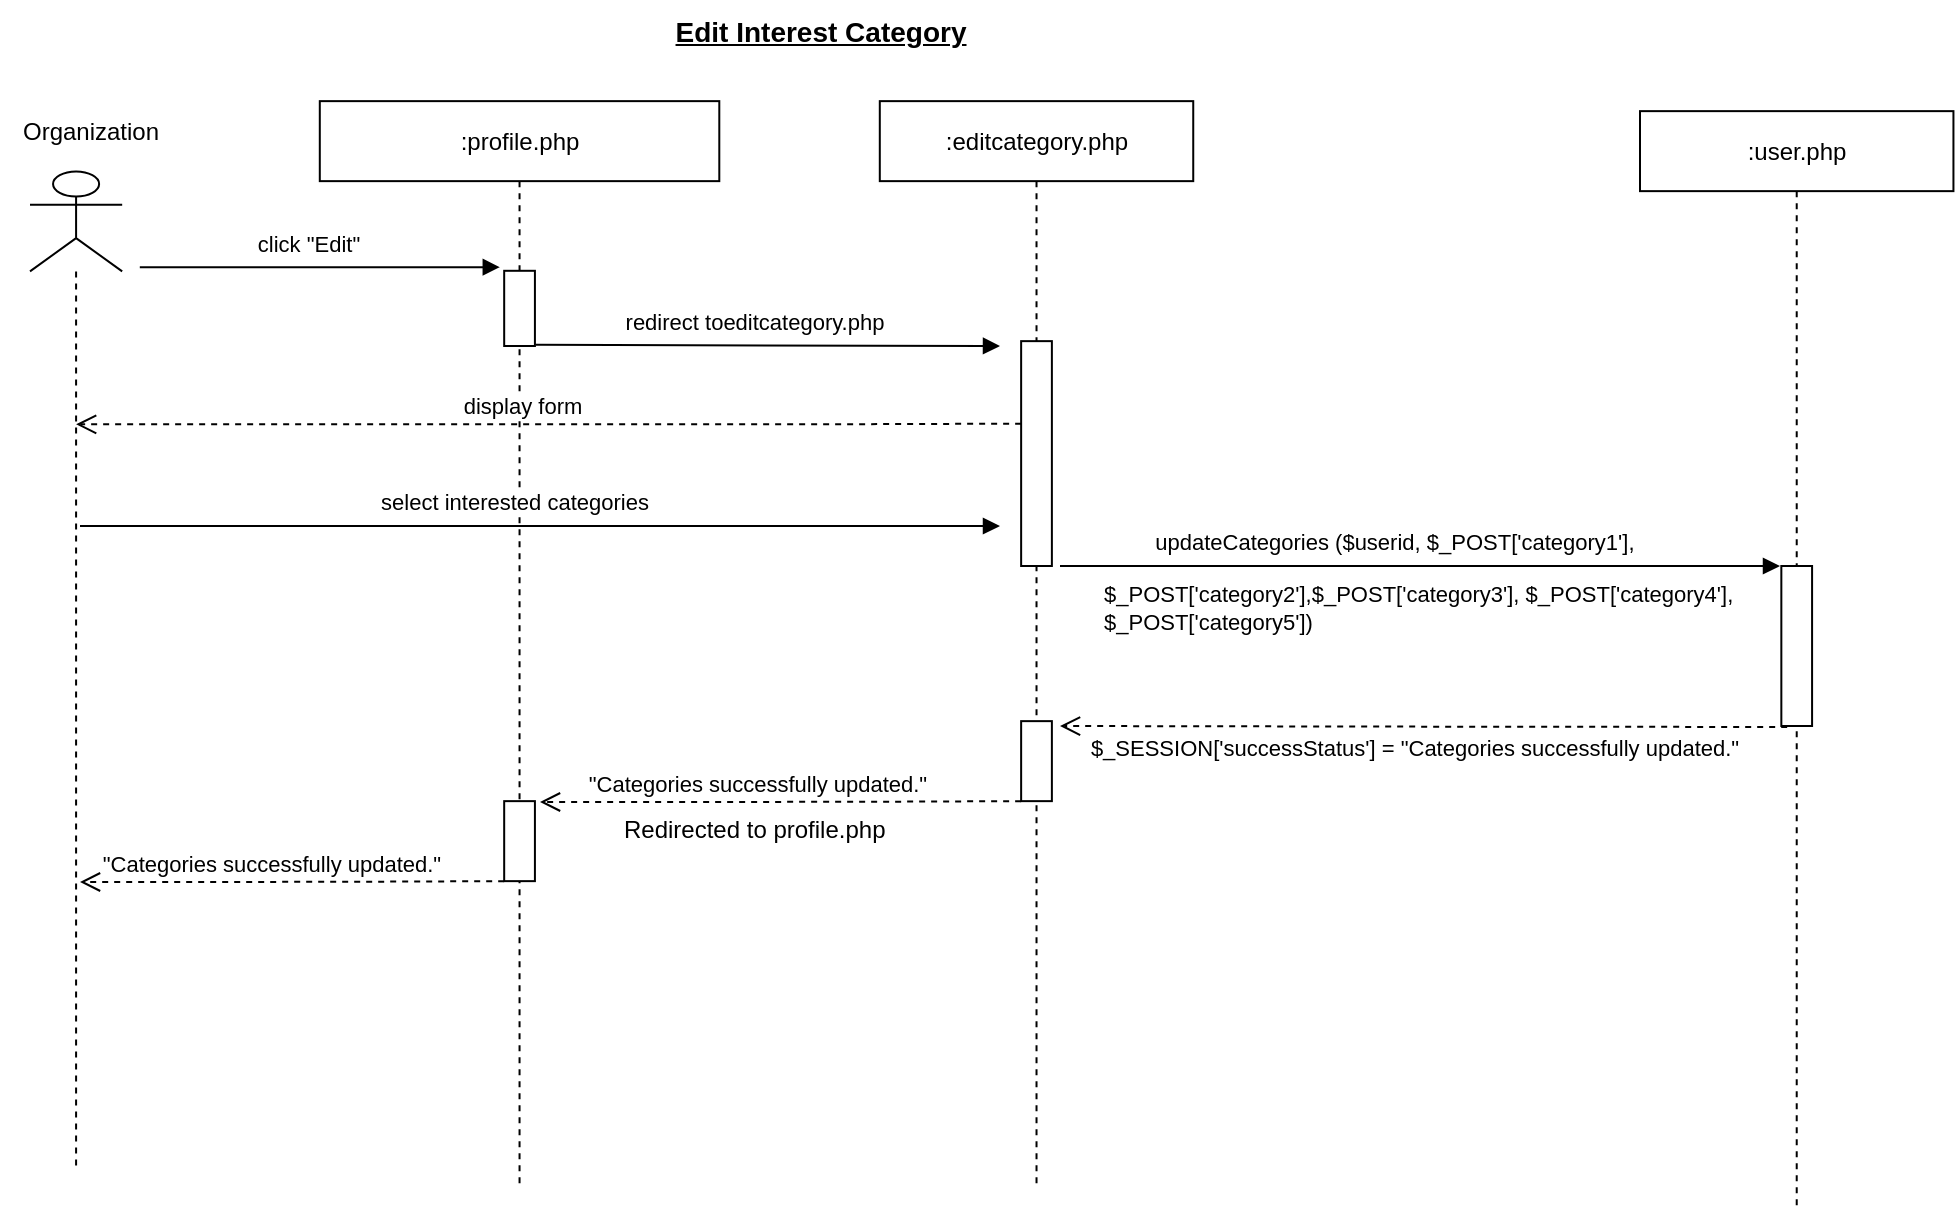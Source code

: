 <mxfile version="21.2.8" type="device">
  <diagram id="p1WFtV5cTaJLbCV86L4F" name="Page-1">
    <mxGraphModel dx="674" dy="899" grid="1" gridSize="10" guides="1" tooltips="1" connect="1" arrows="1" fold="1" page="1" pageScale="1" pageWidth="1169" pageHeight="827" math="0" shadow="0">
      <root>
        <mxCell id="0" />
        <mxCell id="1" parent="0" />
        <mxCell id="Lrtluq5l5MD6FJIpUNIz-31" value=":user.php" style="shape=umlLifeline;perimeter=lifelinePerimeter;whiteSpace=wrap;html=1;container=0;collapsible=0;recursiveResize=0;outlineConnect=0;" parent="1" vertex="1">
          <mxGeometry x="2160" y="132.57" width="156.72" height="547.43" as="geometry" />
        </mxCell>
        <mxCell id="Lrtluq5l5MD6FJIpUNIz-32" value="click &quot;Edit&quot;" style="html=1;verticalAlign=bottom;endArrow=block;rounded=0;elbow=vertical;" parent="1" edge="1">
          <mxGeometry x="-0.059" y="3" width="80" relative="1" as="geometry">
            <mxPoint x="1409.9" y="210.57" as="sourcePoint" />
            <mxPoint x="1589.9" y="210.57" as="targetPoint" />
            <mxPoint as="offset" />
          </mxGeometry>
        </mxCell>
        <mxCell id="Lrtluq5l5MD6FJIpUNIz-33" value="" style="shape=umlLifeline;participant=umlActor;perimeter=lifelinePerimeter;whiteSpace=wrap;html=1;container=0;collapsible=0;recursiveResize=0;verticalAlign=top;spacingTop=36;outlineConnect=0;fontFamily=Helvetica;fontSize=12;fontColor=default;align=center;strokeColor=default;fillColor=default;size=50;" parent="1" vertex="1">
          <mxGeometry x="1355" y="162.71" width="46.09" height="497.29" as="geometry" />
        </mxCell>
        <mxCell id="Lrtluq5l5MD6FJIpUNIz-34" value="Organization" style="text;html=1;align=center;verticalAlign=middle;resizable=1;points=[];autosize=1;strokeColor=none;fillColor=none;container=0;movable=1;rotatable=1;deletable=1;editable=1;connectable=1;locked=0;" parent="1" vertex="1">
          <mxGeometry x="1340" y="127.57" width="90" height="30" as="geometry" />
        </mxCell>
        <mxCell id="Lrtluq5l5MD6FJIpUNIz-35" value=":profile.php" style="shape=umlLifeline;perimeter=lifelinePerimeter;whiteSpace=wrap;html=1;container=0;collapsible=0;recursiveResize=0;outlineConnect=0;" parent="1" vertex="1">
          <mxGeometry x="1499.9" y="127.57" width="199.75" height="542.43" as="geometry" />
        </mxCell>
        <mxCell id="Lrtluq5l5MD6FJIpUNIz-38" value="" style="html=1;points=[];perimeter=orthogonalPerimeter;container=0;" parent="1" vertex="1">
          <mxGeometry x="1592.09" y="212.4" width="15.37" height="37.6" as="geometry" />
        </mxCell>
        <mxCell id="Lrtluq5l5MD6FJIpUNIz-40" value=":editcategory.php" style="shape=umlLifeline;perimeter=lifelinePerimeter;whiteSpace=wrap;html=1;container=0;collapsible=0;recursiveResize=0;outlineConnect=0;" parent="1" vertex="1">
          <mxGeometry x="1779.9" y="127.57" width="156.72" height="542.43" as="geometry" />
        </mxCell>
        <mxCell id="Lrtluq5l5MD6FJIpUNIz-41" value="&lt;font style=&quot;font-size: 14px;&quot;&gt;&lt;b&gt;&lt;u&gt;Edit Interest Category&lt;/u&gt;&lt;/b&gt;&lt;/font&gt;" style="text;html=1;align=center;verticalAlign=middle;resizable=0;points=[];autosize=1;strokeColor=none;fillColor=none;" parent="1" vertex="1">
          <mxGeometry x="1665.46" y="77.57" width="170" height="30" as="geometry" />
        </mxCell>
        <mxCell id="Lrtluq5l5MD6FJIpUNIz-42" value="redirect toeditcategory.php" style="html=1;verticalAlign=bottom;endArrow=block;rounded=0;elbow=vertical;exitX=1.016;exitY=0.984;exitDx=0;exitDy=0;exitPerimeter=0;" parent="1" edge="1" source="Lrtluq5l5MD6FJIpUNIz-38">
          <mxGeometry x="-0.059" y="3" width="80" relative="1" as="geometry">
            <mxPoint x="1620" y="250" as="sourcePoint" />
            <mxPoint x="1840" y="250" as="targetPoint" />
            <mxPoint as="offset" />
          </mxGeometry>
        </mxCell>
        <mxCell id="Lrtluq5l5MD6FJIpUNIz-43" value="" style="html=1;points=[];perimeter=orthogonalPerimeter;container=0;" parent="1" vertex="1">
          <mxGeometry x="1850.57" y="247.57" width="15.37" height="112.43" as="geometry" />
        </mxCell>
        <mxCell id="Lrtluq5l5MD6FJIpUNIz-53" value="" style="html=1;points=[];perimeter=orthogonalPerimeter;container=0;" parent="1" vertex="1">
          <mxGeometry x="1850.57" y="437.57" width="15.37" height="40" as="geometry" />
        </mxCell>
        <mxCell id="Lrtluq5l5MD6FJIpUNIz-58" value="" style="html=1;points=[];perimeter=orthogonalPerimeter;container=0;" parent="1" vertex="1">
          <mxGeometry x="2230.67" y="360" width="15.37" height="80" as="geometry" />
        </mxCell>
        <mxCell id="nhdArHmGTVHR8ykfnRJ2-3" value="updateCategories ($userid, $_POST[&#39;category1&#39;],&amp;nbsp;&amp;nbsp;" style="html=1;verticalAlign=bottom;endArrow=block;rounded=0;elbow=vertical;" edge="1" parent="1">
          <mxGeometry x="-0.059" y="3" width="80" relative="1" as="geometry">
            <mxPoint x="1870" y="360" as="sourcePoint" />
            <mxPoint x="2230" y="360" as="targetPoint" />
            <mxPoint as="offset" />
          </mxGeometry>
        </mxCell>
        <mxCell id="nhdArHmGTVHR8ykfnRJ2-5" value="$_SESSION[&#39;successStatus&#39;] = &quot;Categories successfully updated.&quot;" style="html=1;verticalAlign=bottom;endArrow=open;dashed=1;endSize=8;rounded=0;elbow=vertical;exitX=0.19;exitY=1.006;exitDx=0;exitDy=0;exitPerimeter=0;" edge="1" parent="1" source="Lrtluq5l5MD6FJIpUNIz-58">
          <mxGeometry x="0.028" y="20" relative="1" as="geometry">
            <mxPoint x="2174.28" y="440" as="sourcePoint" />
            <mxPoint x="1870" y="440" as="targetPoint" />
            <mxPoint as="offset" />
            <Array as="points">
              <mxPoint x="2069.729" y="440.352" />
            </Array>
          </mxGeometry>
        </mxCell>
        <mxCell id="nhdArHmGTVHR8ykfnRJ2-7" value="display form" style="html=1;verticalAlign=bottom;endArrow=open;dashed=1;endSize=8;rounded=0;elbow=vertical;" edge="1" parent="1" target="Lrtluq5l5MD6FJIpUNIz-33">
          <mxGeometry x="0.059" relative="1" as="geometry">
            <mxPoint x="1850.57" y="288.82" as="sourcePoint" />
            <mxPoint x="1601.53" y="288.82" as="targetPoint" />
            <mxPoint as="offset" />
            <Array as="points">
              <mxPoint x="1746.019" y="289.172" />
            </Array>
          </mxGeometry>
        </mxCell>
        <mxCell id="nhdArHmGTVHR8ykfnRJ2-8" value="select interested categories" style="html=1;verticalAlign=bottom;endArrow=block;rounded=0;elbow=vertical;" edge="1" parent="1">
          <mxGeometry x="-0.059" y="3" width="80" relative="1" as="geometry">
            <mxPoint x="1380" y="340" as="sourcePoint" />
            <mxPoint x="1840" y="340" as="targetPoint" />
            <mxPoint as="offset" />
          </mxGeometry>
        </mxCell>
        <mxCell id="nhdArHmGTVHR8ykfnRJ2-10" value="&lt;font style=&quot;font-size: 11px;&quot;&gt;$_POST[&#39;category2&#39;],$_POST[&#39;category3&#39;], $_POST[&#39;category4&#39;], $_POST[&#39;category5&#39;])&lt;/font&gt;" style="text;whiteSpace=wrap;html=1;" vertex="1" parent="1">
          <mxGeometry x="1890" y="360" width="320" height="40" as="geometry" />
        </mxCell>
        <mxCell id="nhdArHmGTVHR8ykfnRJ2-12" value="" style="html=1;points=[];perimeter=orthogonalPerimeter;container=0;" vertex="1" parent="1">
          <mxGeometry x="1592.09" y="477.57" width="15.37" height="40" as="geometry" />
        </mxCell>
        <mxCell id="nhdArHmGTVHR8ykfnRJ2-14" value="&quot;Categories successfully updated.&quot;&amp;nbsp;" style="html=1;verticalAlign=bottom;endArrow=open;dashed=1;endSize=8;rounded=0;elbow=vertical;" edge="1" parent="1">
          <mxGeometry x="0.086" relative="1" as="geometry">
            <mxPoint x="1850.57" y="477.57" as="sourcePoint" />
            <mxPoint x="1610" y="478" as="targetPoint" />
            <mxPoint as="offset" />
            <Array as="points">
              <mxPoint x="1766.299" y="477.922" />
            </Array>
          </mxGeometry>
        </mxCell>
        <mxCell id="nhdArHmGTVHR8ykfnRJ2-15" value="Redirected to profile.php" style="text;whiteSpace=wrap;html=1;" vertex="1" parent="1">
          <mxGeometry x="1650" y="477.57" width="160" height="20" as="geometry" />
        </mxCell>
        <mxCell id="nhdArHmGTVHR8ykfnRJ2-17" value="&quot;Categories successfully updated.&quot;&amp;nbsp;" style="html=1;verticalAlign=bottom;endArrow=open;dashed=1;endSize=8;rounded=0;elbow=vertical;" edge="1" parent="1">
          <mxGeometry x="0.086" relative="1" as="geometry">
            <mxPoint x="1592.09" y="517.57" as="sourcePoint" />
            <mxPoint x="1380" y="518" as="targetPoint" />
            <mxPoint as="offset" />
            <Array as="points">
              <mxPoint x="1507.819" y="517.922" />
            </Array>
          </mxGeometry>
        </mxCell>
      </root>
    </mxGraphModel>
  </diagram>
</mxfile>
